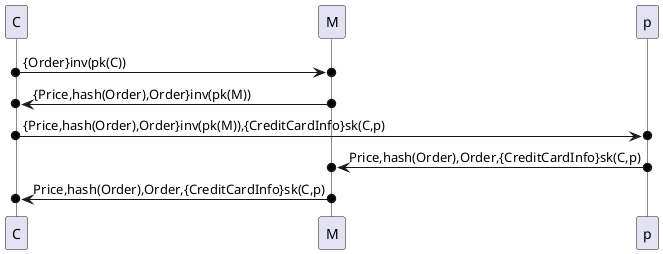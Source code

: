 @startuml

<Style>
sequenceDiagram {
    Lifeline {
        linestyle solid
    }
}
</Style>

participant C as "C"
participant M as "M"
participant p as "p"

C o->o M : {Order}inv(pk(C))
M o->o C : {Price,hash(Order),Order}inv(pk(M))
C o->o p : {Price,hash(Order),Order}inv(pk(M)),{CreditCardInfo}sk(C,p)
p o->o M : Price,hash(Order),Order,{CreditCardInfo}sk(C,p)
M o->o C : Price,hash(Order),Order,{CreditCardInfo}sk(C,p)

@enduml